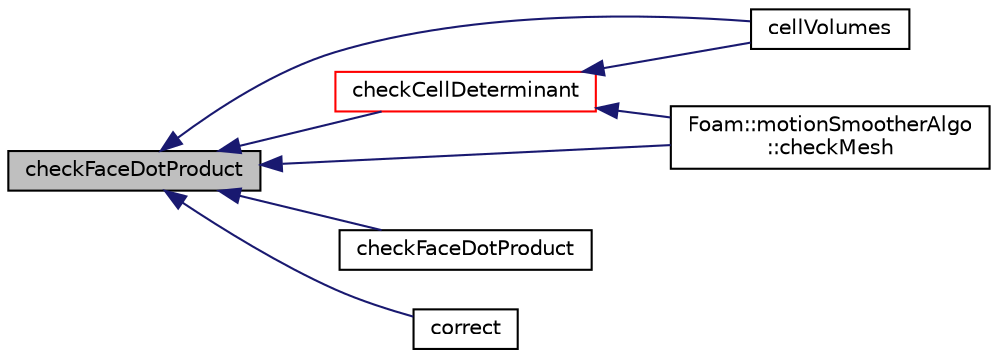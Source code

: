 digraph "checkFaceDotProduct"
{
  bgcolor="transparent";
  edge [fontname="Helvetica",fontsize="10",labelfontname="Helvetica",labelfontsize="10"];
  node [fontname="Helvetica",fontsize="10",shape=record];
  rankdir="LR";
  Node1 [label="checkFaceDotProduct",height=0.2,width=0.4,color="black", fillcolor="grey75", style="filled", fontcolor="black"];
  Node1 -> Node2 [dir="back",color="midnightblue",fontsize="10",style="solid",fontname="Helvetica"];
  Node2 [label="cellVolumes",height=0.2,width=0.4,color="black",URL="$a01958.html#a40e07e1b8fd6e3181df1f67a89f962a4"];
  Node1 -> Node3 [dir="back",color="midnightblue",fontsize="10",style="solid",fontname="Helvetica"];
  Node3 [label="checkCellDeterminant",height=0.2,width=0.4,color="red",URL="$a01958.html#af0c7e937ce83711247f5519b530eb868",tooltip="Area of internal faces v.s. boundary faces. "];
  Node3 -> Node4 [dir="back",color="midnightblue",fontsize="10",style="solid",fontname="Helvetica"];
  Node4 [label="Foam::motionSmootherAlgo\l::checkMesh",height=0.2,width=0.4,color="black",URL="$a01564.html#aa9f61ed4ec6238efaec747b27fa0143c",tooltip="Check part of mesh including baffles with mesh settings in dict. "];
  Node3 -> Node2 [dir="back",color="midnightblue",fontsize="10",style="solid",fontname="Helvetica"];
  Node1 -> Node5 [dir="back",color="midnightblue",fontsize="10",style="solid",fontname="Helvetica"];
  Node5 [label="checkFaceDotProduct",height=0.2,width=0.4,color="black",URL="$a01958.html#a1a00f29540eda7de19fd97d8da3ae3cd"];
  Node1 -> Node4 [dir="back",color="midnightblue",fontsize="10",style="solid",fontname="Helvetica"];
  Node1 -> Node6 [dir="back",color="midnightblue",fontsize="10",style="solid",fontname="Helvetica"];
  Node6 [label="correct",height=0.2,width=0.4,color="black",URL="$a01958.html#aeed5a518f187ef6c2eec874ebcf8df29",tooltip="Recalculate on selected faces. Recalculates cell properties. "];
}
